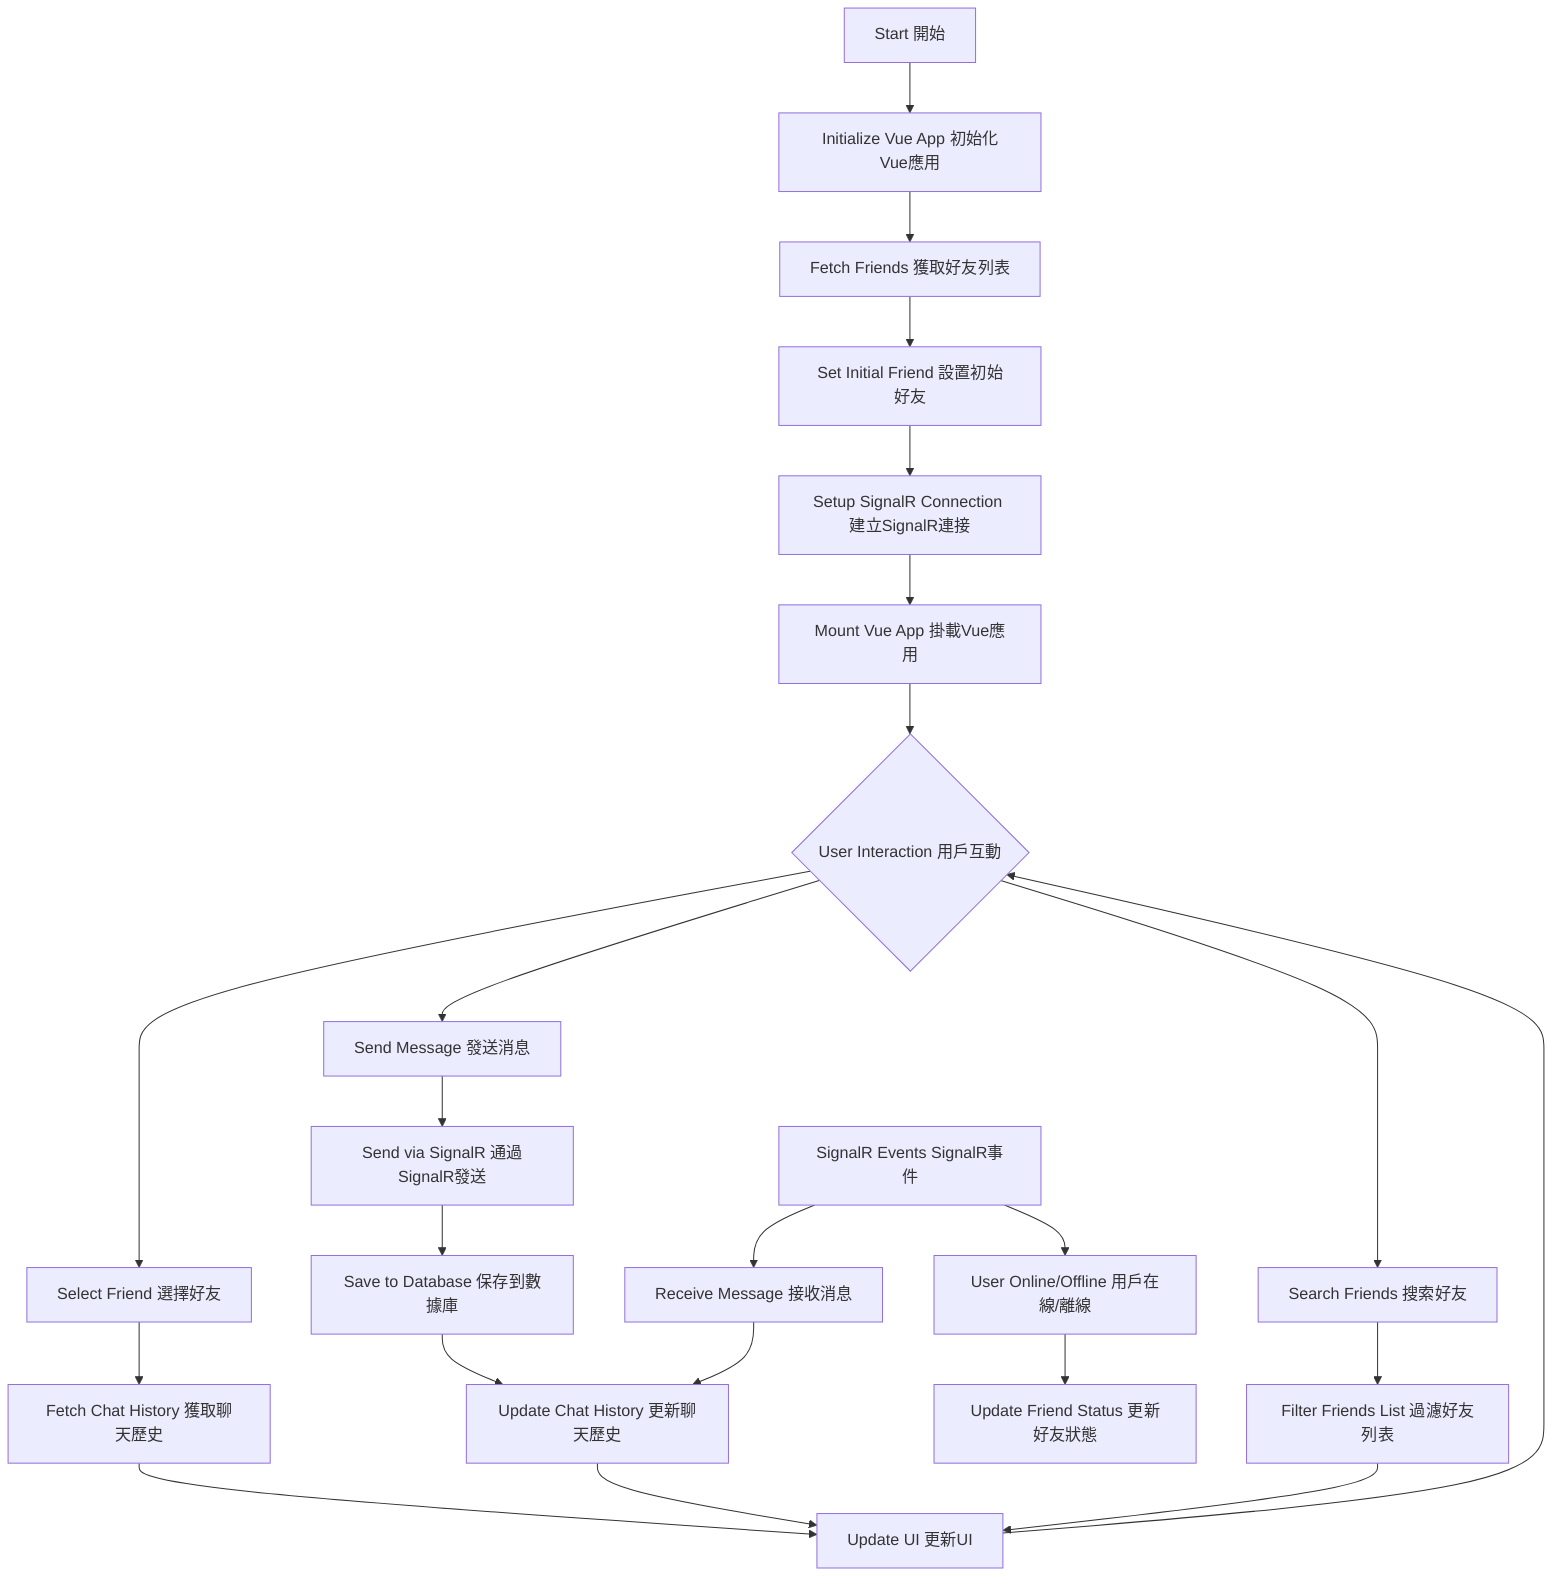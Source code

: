 graph TD
    A[Start 開始] --> B[Initialize Vue App 初始化Vue應用]
    B --> C[Fetch Friends 獲取好友列表]
    C --> D[Set Initial Friend 設置初始好友]
    D --> E[Setup SignalR Connection 建立SignalR連接]
    E --> F[Mount Vue App 掛載Vue應用]

    F --> G{User Interaction 用戶互動}
    G --> H[Select Friend 選擇好友]
    G --> I[Send Message 發送消息]
    G --> J[Search Friends 搜索好友]

    H --> K[Fetch Chat History 獲取聊天歷史]
    K --> L[Update UI 更新UI]

    I --> M[Send via SignalR 通過SignalR發送]
    M --> N[Save to Database 保存到數據庫]
    N --> O[Update Chat History 更新聊天歷史]
    O --> L

    P[SignalR Events SignalR事件] --> Q[Receive Message 接收消息]
    P --> R[User Online/Offline 用戶在線/離線]
    Q --> O
    R --> S[Update Friend Status 更新好友狀態]

    J --> T[Filter Friends List 過濾好友列表]
    T --> L

    L --> G